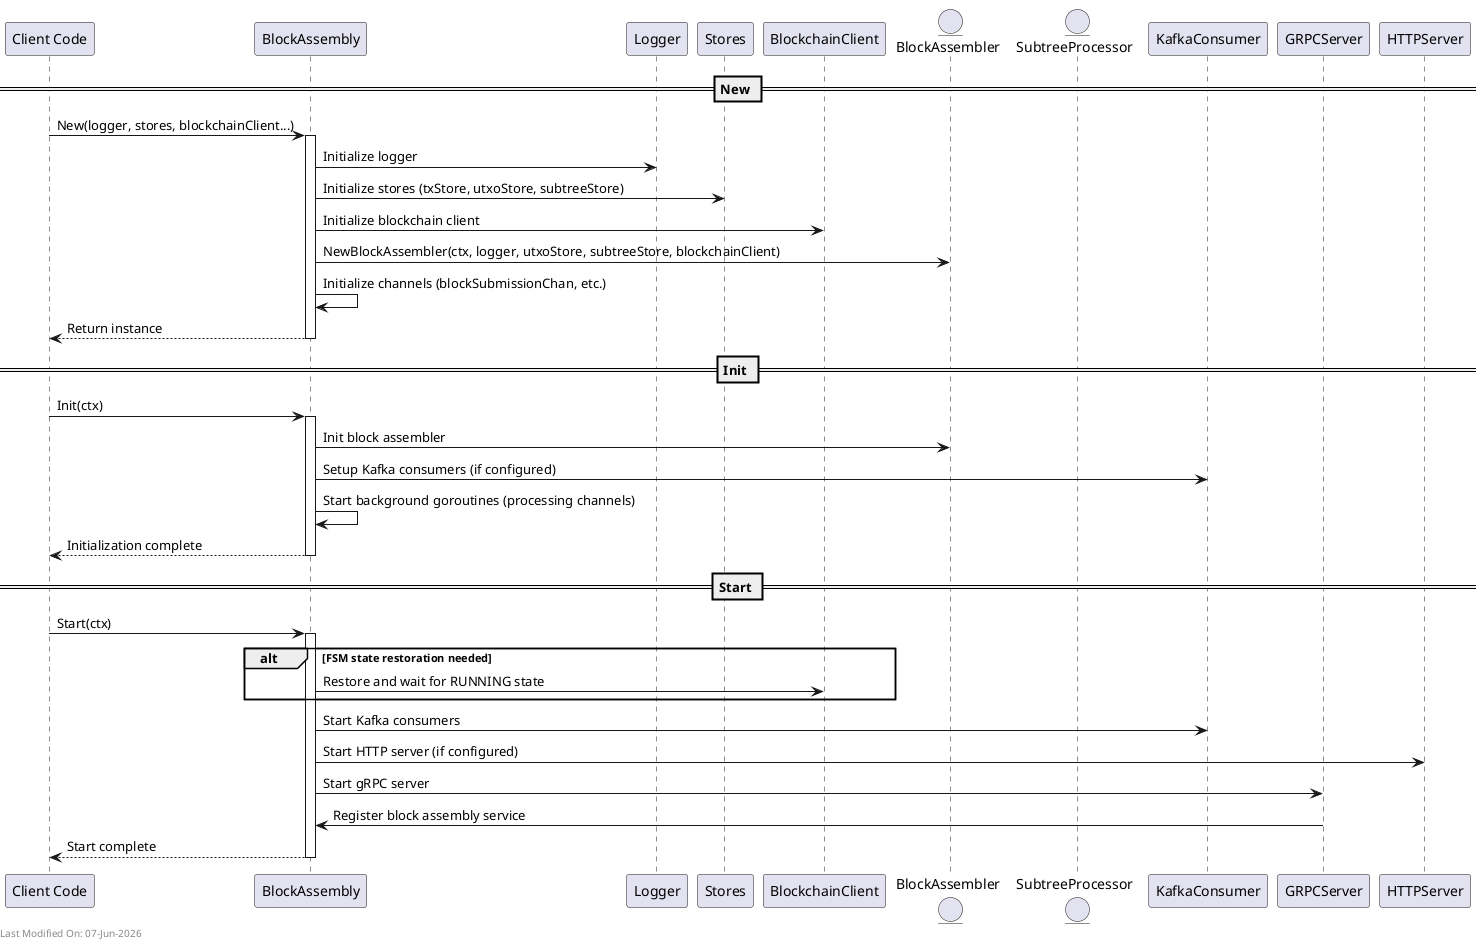 @startuml
participant "Client Code" as Client
participant "BlockAssembly" as BA
participant "Logger" as Logger
participant "Stores" as Stores
participant "BlockchainClient" as Blockchain
entity "BlockAssembler" as BAss
entity "SubtreeProcessor" as SubtreeProc
participant "KafkaConsumer" as Kafka
participant "GRPCServer" as GRPC
participant "HTTPServer" as HTTP

== New ==
Client -> BA : New(logger, stores, blockchainClient...)
activate BA
BA -> Logger : Initialize logger
BA -> Stores : Initialize stores (txStore, utxoStore, subtreeStore)
BA -> Blockchain : Initialize blockchain client
BA -> BAss : NewBlockAssembler(ctx, logger, utxoStore, subtreeStore, blockchainClient)
BA -> BA : Initialize channels (blockSubmissionChan, etc.)
BA --> Client : Return instance
deactivate BA

== Init ==
Client -> BA : Init(ctx)
activate BA
BA -> BAss : Init block assembler
BA -> Kafka : Setup Kafka consumers (if configured)
BA -> BA : Start background goroutines (processing channels)
BA --> Client : Initialization complete
deactivate BA

== Start ==
Client -> BA : Start(ctx)
activate BA
alt FSM state restoration needed
    BA -> Blockchain : Restore and wait for RUNNING state
end
BA -> Kafka : Start Kafka consumers
BA -> HTTP : Start HTTP server (if configured)
BA -> GRPC : Start gRPC server
GRPC -> BA : Register block assembly service
BA --> Client : Start complete
deactivate BA

left footer Last Modified On: %date("dd-MMM-yyyy")

@enduml
